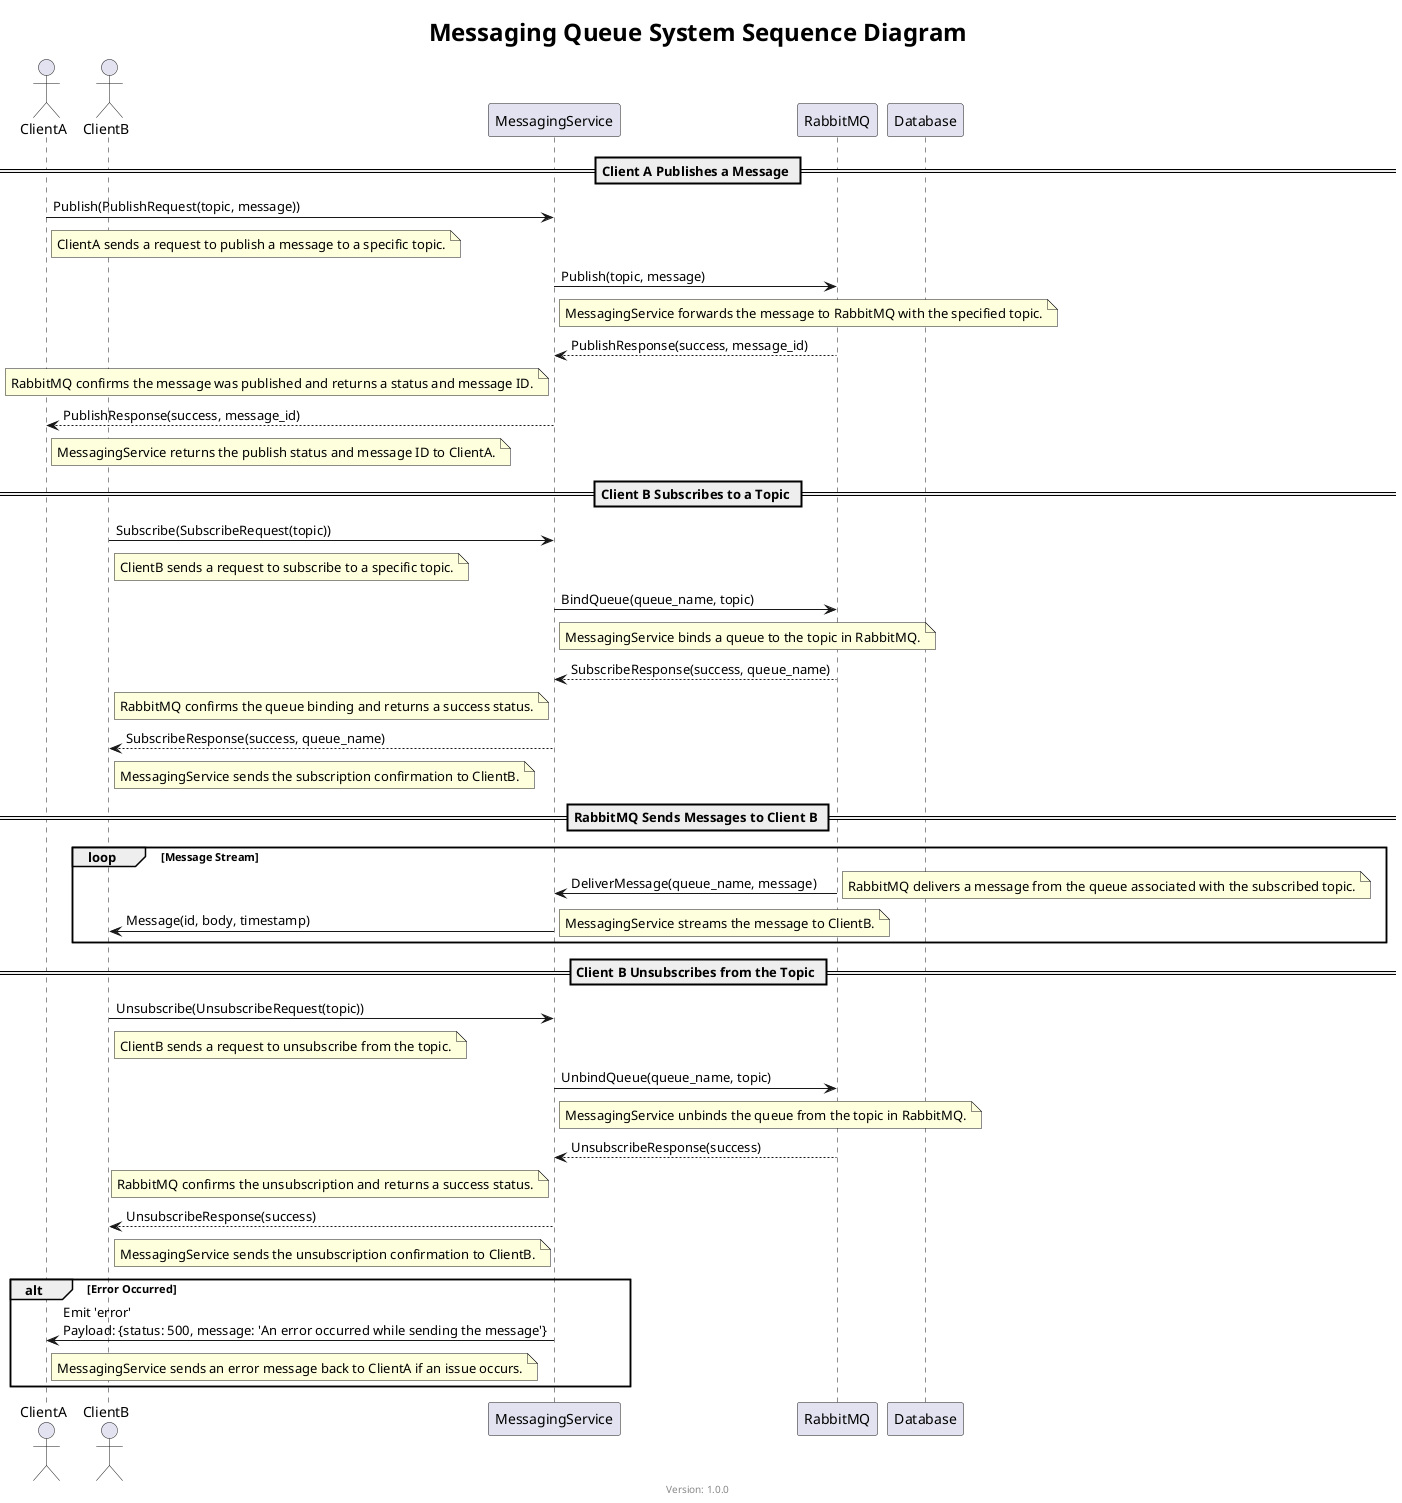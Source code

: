 @startuml
!define TITLE_FONT_SIZE 24

skinparam titleFontSize TITLE_FONT_SIZE

title Messaging Queue System Sequence Diagram
footer Version: 1.0.0

actor ClientA
actor ClientB
participant "MessagingService" as MS
participant "RabbitMQ" as RMQ
participant "Database" as DB

== Client A Publishes a Message ==

ClientA -> MS: Publish(PublishRequest(topic, message))
note right of ClientA: ClientA sends a request to publish a message to a specific topic.

MS -> RMQ: Publish(topic, message)
note right of MS: MessagingService forwards the message to RabbitMQ with the specified topic.

RMQ --> MS: PublishResponse(success, message_id)
note left of MS: RabbitMQ confirms the message was published and returns a status and message ID.

MS --> ClientA: PublishResponse(success, message_id)
note right of ClientA: MessagingService returns the publish status and message ID to ClientA.

== Client B Subscribes to a Topic ==

ClientB -> MS: Subscribe(SubscribeRequest(topic))
note right of ClientB: ClientB sends a request to subscribe to a specific topic.

MS -> RMQ: BindQueue(queue_name, topic)
note right of MS: MessagingService binds a queue to the topic in RabbitMQ.

RMQ --> MS: SubscribeResponse(success, queue_name)
note left of MS: RabbitMQ confirms the queue binding and returns a success status.

MS --> ClientB: SubscribeResponse(success, queue_name)
note right of ClientB: MessagingService sends the subscription confirmation to ClientB.

== RabbitMQ Sends Messages to Client B ==

loop Message Stream
  RMQ -> MS: DeliverMessage(queue_name, message)
  note right: RabbitMQ delivers a message from the queue associated with the subscribed topic.
  
  MS -> ClientB: Message(id, body, timestamp)
  note right: MessagingService streams the message to ClientB.
end

== Client B Unsubscribes from the Topic ==

ClientB -> MS: Unsubscribe(UnsubscribeRequest(topic))
note right of ClientB: ClientB sends a request to unsubscribe from the topic.

MS -> RMQ: UnbindQueue(queue_name, topic)
note right of MS: MessagingService unbinds the queue from the topic in RabbitMQ.

RMQ --> MS: UnsubscribeResponse(success)
note left of MS: RabbitMQ confirms the unsubscription and returns a success status.

MS --> ClientB: UnsubscribeResponse(success)
note right of ClientB: MessagingService sends the unsubscription confirmation to ClientB.

alt Error Occurred
    MS -> ClientA: Emit 'error'\nPayload: {status: 500, message: 'An error occurred while sending the message'}
    note right of ClientA: MessagingService sends an error message back to ClientA if an issue occurs.
end

@enduml
